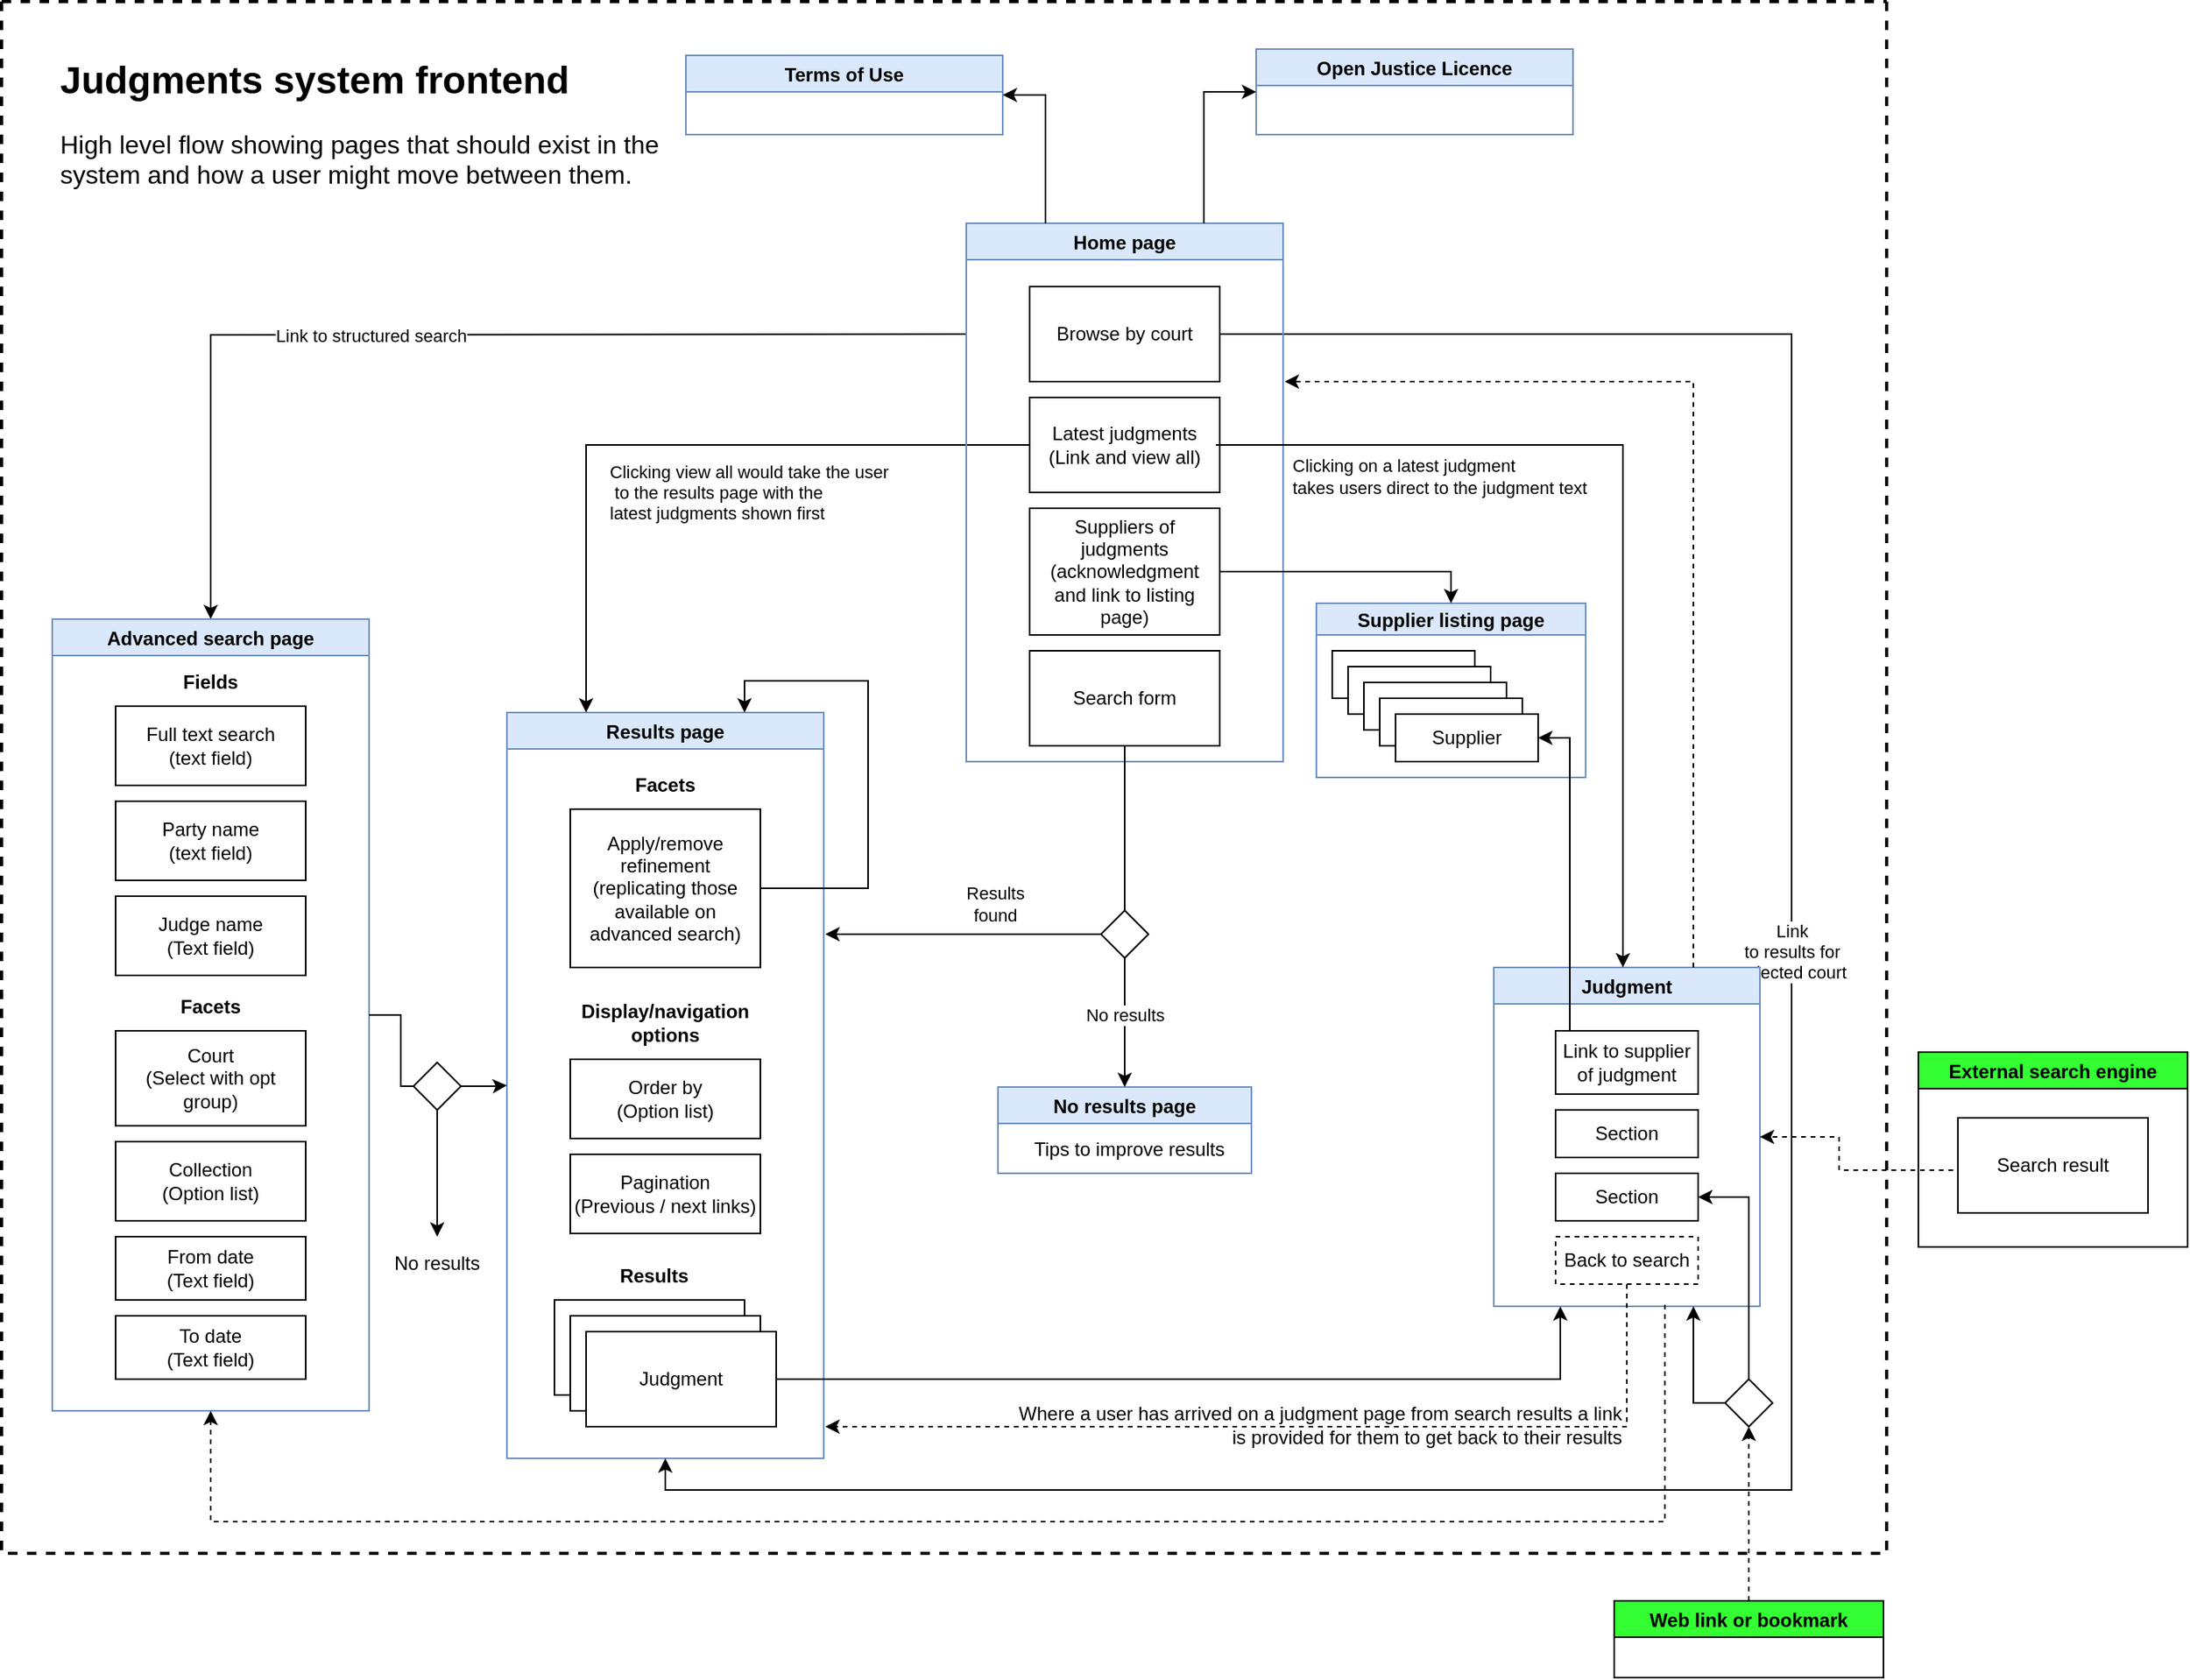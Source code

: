 <mxfile version="16.5.6" type="device"><diagram id="aehEUoyDCe3ED6YWcdNQ" name="Page-1"><mxGraphModel dx="1186" dy="621" grid="1" gridSize="10" guides="1" tooltips="1" connect="1" arrows="1" fold="1" page="1" pageScale="1" pageWidth="1654" pageHeight="1169" math="0" shadow="0"><root><mxCell id="0"/><mxCell id="1" parent="0"/><mxCell id="Qa0ir41xzKFgF3uUKKp--13" value="" style="edgeStyle=orthogonalEdgeStyle;rounded=0;orthogonalLoop=1;jettySize=auto;html=1;entryX=0.5;entryY=0;entryDx=0;entryDy=0;" parent="1" target="Qa0ir41xzKFgF3uUKKp--8" edge="1"><mxGeometry relative="1" as="geometry"><mxPoint x="829" y="270" as="sourcePoint"/><mxPoint x="647" y="487" as="targetPoint"/></mxGeometry></mxCell><mxCell id="Qa0ir41xzKFgF3uUKKp--14" value="Link to structured search" style="edgeLabel;html=1;align=center;verticalAlign=middle;resizable=0;points=[];" parent="Qa0ir41xzKFgF3uUKKp--13" vertex="1" connectable="0"><mxGeometry x="-0.143" relative="1" as="geometry"><mxPoint x="-95" as="offset"/></mxGeometry></mxCell><mxCell id="Qa0ir41xzKFgF3uUKKp--4" value="" style="edgeStyle=orthogonalEdgeStyle;rounded=0;orthogonalLoop=1;jettySize=auto;html=1;startArrow=none;" parent="1" source="4KOAr0q3YAWXZfQVioGi-21" edge="1"><mxGeometry relative="1" as="geometry"><mxPoint x="740" y="649" as="targetPoint"/></mxGeometry></mxCell><mxCell id="4KOAr0q3YAWXZfQVioGi-23" value="Results &lt;br&gt;found" style="edgeLabel;html=1;align=center;verticalAlign=middle;resizable=0;points=[];" parent="Qa0ir41xzKFgF3uUKKp--4" vertex="1" connectable="0"><mxGeometry x="-0.291" relative="1" as="geometry"><mxPoint x="-5" y="-19" as="offset"/></mxGeometry></mxCell><mxCell id="Qa0ir41xzKFgF3uUKKp--5" value="Results page" style="swimlane;fillColor=#dae8fc;strokeColor=#6c8ebf;" parent="1" vertex="1"><mxGeometry x="539" y="509" width="200" height="471" as="geometry"/></mxCell><mxCell id="Qa0ir41xzKFgF3uUKKp--7" value="Apply/remove&lt;br&gt;refinement (replicating those available on advanced search)" style="rounded=0;whiteSpace=wrap;html=1;" parent="Qa0ir41xzKFgF3uUKKp--5" vertex="1"><mxGeometry x="40" y="61" width="120" height="100" as="geometry"/></mxCell><mxCell id="Qa0ir41xzKFgF3uUKKp--18" value="" style="edgeStyle=orthogonalEdgeStyle;rounded=0;orthogonalLoop=1;jettySize=auto;html=1;entryX=0.75;entryY=0;entryDx=0;entryDy=0;exitX=1;exitY=0.5;exitDx=0;exitDy=0;" parent="Qa0ir41xzKFgF3uUKKp--5" source="Qa0ir41xzKFgF3uUKKp--7" target="Qa0ir41xzKFgF3uUKKp--5" edge="1"><mxGeometry relative="1" as="geometry"><mxPoint x="-40" y="120" as="sourcePoint"/><mxPoint x="10" y="120" as="targetPoint"/><Array as="points"><mxPoint x="228" y="111"/><mxPoint x="228" y="-20"/><mxPoint x="150" y="-20"/></Array></mxGeometry></mxCell><mxCell id="OO2aiFHV-tACYqCfNg-y-6" value="&lt;b&gt;Facets&lt;/b&gt;" style="text;html=1;strokeColor=none;fillColor=none;align=center;verticalAlign=middle;whiteSpace=wrap;rounded=0;" parent="Qa0ir41xzKFgF3uUKKp--5" vertex="1"><mxGeometry x="70" y="31" width="60" height="30" as="geometry"/></mxCell><mxCell id="4KOAr0q3YAWXZfQVioGi-2" value="" style="group" parent="Qa0ir41xzKFgF3uUKKp--5" vertex="1" connectable="0"><mxGeometry x="40" y="181" width="120" height="148" as="geometry"/></mxCell><mxCell id="OO2aiFHV-tACYqCfNg-y-2" value="Order by&lt;br&gt;(Option list)" style="rounded=0;whiteSpace=wrap;html=1;" parent="4KOAr0q3YAWXZfQVioGi-2" vertex="1"><mxGeometry y="38" width="120" height="50" as="geometry"/></mxCell><mxCell id="OO2aiFHV-tACYqCfNg-y-5" value="Pagination&lt;br&gt;(Previous / next links)" style="rounded=0;whiteSpace=wrap;html=1;" parent="4KOAr0q3YAWXZfQVioGi-2" vertex="1"><mxGeometry y="98" width="120" height="50" as="geometry"/></mxCell><mxCell id="OO2aiFHV-tACYqCfNg-y-8" value="&lt;b&gt;Display/navigation options&lt;/b&gt;" style="text;html=1;strokeColor=none;fillColor=none;align=center;verticalAlign=middle;whiteSpace=wrap;rounded=0;" parent="4KOAr0q3YAWXZfQVioGi-2" vertex="1"><mxGeometry width="120" height="30" as="geometry"/></mxCell><mxCell id="4KOAr0q3YAWXZfQVioGi-1" value="" style="group" parent="Qa0ir41xzKFgF3uUKKp--5" vertex="1" connectable="0"><mxGeometry x="30" y="371" width="140" height="80" as="geometry"/></mxCell><mxCell id="Qa0ir41xzKFgF3uUKKp--6" value="Search result" style="rounded=0;whiteSpace=wrap;html=1;" parent="4KOAr0q3YAWXZfQVioGi-1" vertex="1"><mxGeometry width="120" height="60" as="geometry"/></mxCell><mxCell id="Qa0ir41xzKFgF3uUKKp--35" value="Search result" style="rounded=0;whiteSpace=wrap;html=1;" parent="4KOAr0q3YAWXZfQVioGi-1" vertex="1"><mxGeometry x="10" y="10" width="120" height="60" as="geometry"/></mxCell><mxCell id="Qa0ir41xzKFgF3uUKKp--36" value="Judgment" style="rounded=0;whiteSpace=wrap;html=1;" parent="4KOAr0q3YAWXZfQVioGi-1" vertex="1"><mxGeometry x="20" y="20" width="120" height="60" as="geometry"/></mxCell><mxCell id="OO2aiFHV-tACYqCfNg-y-7" value="&lt;b&gt;Results&lt;/b&gt;" style="text;html=1;strokeColor=none;fillColor=none;align=center;verticalAlign=middle;whiteSpace=wrap;rounded=0;" parent="Qa0ir41xzKFgF3uUKKp--5" vertex="1"><mxGeometry x="63" y="341" width="60" height="30" as="geometry"/></mxCell><mxCell id="X9CzBjyIh-wGhvpLRSlx-1" value="" style="edgeStyle=orthogonalEdgeStyle;rounded=0;orthogonalLoop=1;jettySize=auto;html=1;entryX=0;entryY=0.5;entryDx=0;entryDy=0;startArrow=none;" parent="1" source="fHP1PbavrV6UKDeHso9m-1" target="Qa0ir41xzKFgF3uUKKp--5" edge="1"><mxGeometry relative="1" as="geometry"><mxPoint x="479" y="674" as="targetPoint"/></mxGeometry></mxCell><mxCell id="Qa0ir41xzKFgF3uUKKp--8" value="Advanced search page" style="swimlane;fillColor=#dae8fc;strokeColor=#6c8ebf;" parent="1" vertex="1"><mxGeometry x="252" y="450" width="200" height="500" as="geometry"/></mxCell><mxCell id="Qa0ir41xzKFgF3uUKKp--9" value="Full text search &lt;br&gt;(text field)" style="rounded=0;whiteSpace=wrap;html=1;" parent="Qa0ir41xzKFgF3uUKKp--8" vertex="1"><mxGeometry x="40" y="55" width="120" height="50" as="geometry"/></mxCell><mxCell id="Qa0ir41xzKFgF3uUKKp--10" value="Party name &lt;br&gt;(text field)" style="rounded=0;whiteSpace=wrap;html=1;" parent="Qa0ir41xzKFgF3uUKKp--8" vertex="1"><mxGeometry x="40" y="115" width="120" height="50" as="geometry"/></mxCell><mxCell id="Qa0ir41xzKFgF3uUKKp--16" value="Collection&lt;br&gt;(Option list)" style="rounded=0;whiteSpace=wrap;html=1;" parent="Qa0ir41xzKFgF3uUKKp--8" vertex="1"><mxGeometry x="40" y="330" width="120" height="50" as="geometry"/></mxCell><mxCell id="Jsp5y8p3yF81pdxxzSbO-3" value="Court&lt;br&gt;(Select with opt group)" style="rounded=0;whiteSpace=wrap;html=1;" parent="Qa0ir41xzKFgF3uUKKp--8" vertex="1"><mxGeometry x="40" y="260" width="120" height="60" as="geometry"/></mxCell><mxCell id="Jsp5y8p3yF81pdxxzSbO-4" value="Judge name&lt;br&gt;(Text field)" style="rounded=0;whiteSpace=wrap;html=1;" parent="Qa0ir41xzKFgF3uUKKp--8" vertex="1"><mxGeometry x="40" y="175" width="120" height="50" as="geometry"/></mxCell><mxCell id="Jsp5y8p3yF81pdxxzSbO-5" value="From date&lt;br&gt;(Text field)" style="rounded=0;whiteSpace=wrap;html=1;" parent="Qa0ir41xzKFgF3uUKKp--8" vertex="1"><mxGeometry x="40" y="390" width="120" height="40" as="geometry"/></mxCell><mxCell id="Jsp5y8p3yF81pdxxzSbO-6" value="To date&lt;br&gt;(Text field)" style="rounded=0;whiteSpace=wrap;html=1;" parent="Qa0ir41xzKFgF3uUKKp--8" vertex="1"><mxGeometry x="40" y="440" width="120" height="40" as="geometry"/></mxCell><mxCell id="OO2aiFHV-tACYqCfNg-y-1" value="&lt;b&gt;Fields&lt;/b&gt;" style="text;html=1;strokeColor=none;fillColor=none;align=center;verticalAlign=middle;whiteSpace=wrap;rounded=0;" parent="Qa0ir41xzKFgF3uUKKp--8" vertex="1"><mxGeometry x="70" y="25" width="60" height="30" as="geometry"/></mxCell><mxCell id="OO2aiFHV-tACYqCfNg-y-3" value="&lt;b&gt;Facets&lt;/b&gt;" style="text;html=1;strokeColor=none;fillColor=none;align=center;verticalAlign=middle;whiteSpace=wrap;rounded=0;" parent="Qa0ir41xzKFgF3uUKKp--8" vertex="1"><mxGeometry x="70" y="230" width="60" height="30" as="geometry"/></mxCell><mxCell id="Qa0ir41xzKFgF3uUKKp--19" value="" style="edgeStyle=orthogonalEdgeStyle;rounded=0;orthogonalLoop=1;jettySize=auto;html=1;entryX=0.25;entryY=0;entryDx=0;entryDy=0;exitX=0;exitY=0.5;exitDx=0;exitDy=0;" parent="1" source="Qa0ir41xzKFgF3uUKKp--21" target="Qa0ir41xzKFgF3uUKKp--5" edge="1"><mxGeometry relative="1" as="geometry"><mxPoint x="797" y="432" as="sourcePoint"/><mxPoint x="472" y="617" as="targetPoint"/></mxGeometry></mxCell><mxCell id="Qa0ir41xzKFgF3uUKKp--40" value="Clicking view all would take the user&lt;br&gt;&amp;nbsp;to the results page with the &lt;br&gt;latest judgments shown first" style="edgeLabel;html=1;align=left;verticalAlign=middle;resizable=0;points=[];fontSize=11;" parent="Qa0ir41xzKFgF3uUKKp--19" vertex="1" connectable="0"><mxGeometry x="-0.272" y="-2" relative="1" as="geometry"><mxPoint x="-104" y="32" as="offset"/></mxGeometry></mxCell><mxCell id="Qa0ir41xzKFgF3uUKKp--37" value="" style="edgeStyle=orthogonalEdgeStyle;rounded=0;orthogonalLoop=1;jettySize=auto;html=1;entryX=0.5;entryY=1;entryDx=0;entryDy=0;exitX=1;exitY=0.5;exitDx=0;exitDy=0;" parent="1" source="kWl21Ww3-PtBhKSRPVms-1" target="Qa0ir41xzKFgF3uUKKp--5" edge="1"><mxGeometry relative="1" as="geometry"><mxPoint x="1029" y="270" as="sourcePoint"/><mxPoint x="1282" y="445" as="targetPoint"/><Array as="points"><mxPoint x="1350" y="270"/><mxPoint x="1350" y="1000"/><mxPoint x="639" y="1000"/></Array></mxGeometry></mxCell><mxCell id="Qa0ir41xzKFgF3uUKKp--38" value="Link &lt;br&gt;to results for &lt;br&gt;selected court" style="edgeLabel;html=1;align=center;verticalAlign=middle;resizable=0;points=[];" parent="Qa0ir41xzKFgF3uUKKp--37" vertex="1" connectable="0"><mxGeometry x="-0.143" relative="1" as="geometry"><mxPoint y="-30" as="offset"/></mxGeometry></mxCell><mxCell id="Qa0ir41xzKFgF3uUKKp--27" value="" style="edgeStyle=orthogonalEdgeStyle;rounded=0;orthogonalLoop=1;jettySize=auto;html=1;exitX=1;exitY=0.5;exitDx=0;exitDy=0;entryX=0.25;entryY=1;entryDx=0;entryDy=0;" parent="1" source="Qa0ir41xzKFgF3uUKKp--36" target="Qa0ir41xzKFgF3uUKKp--22" edge="1"><mxGeometry relative="1" as="geometry"><mxPoint x="1220" y="852" as="targetPoint"/><Array as="points"><mxPoint x="1204" y="930"/></Array></mxGeometry></mxCell><mxCell id="fHP1PbavrV6UKDeHso9m-6" value="" style="edgeStyle=orthogonalEdgeStyle;rounded=0;orthogonalLoop=1;jettySize=auto;html=1;" parent="1" source="fHP1PbavrV6UKDeHso9m-1" edge="1"><mxGeometry relative="1" as="geometry"><mxPoint x="495" y="840" as="targetPoint"/></mxGeometry></mxCell><mxCell id="fHP1PbavrV6UKDeHso9m-1" value="" style="rhombus;whiteSpace=wrap;html=1;" parent="1" vertex="1"><mxGeometry x="480" y="730" width="30" height="30" as="geometry"/></mxCell><mxCell id="fHP1PbavrV6UKDeHso9m-2" value="" style="edgeStyle=orthogonalEdgeStyle;rounded=0;orthogonalLoop=1;jettySize=auto;html=1;entryX=0;entryY=0.5;entryDx=0;entryDy=0;endArrow=none;" parent="1" source="Qa0ir41xzKFgF3uUKKp--8" target="fHP1PbavrV6UKDeHso9m-1" edge="1"><mxGeometry relative="1" as="geometry"><mxPoint x="539" y="744.5" as="targetPoint"/><mxPoint x="452" y="745" as="sourcePoint"/></mxGeometry></mxCell><mxCell id="fHP1PbavrV6UKDeHso9m-7" value="No results" style="text;html=1;strokeColor=none;fillColor=none;align=center;verticalAlign=middle;whiteSpace=wrap;rounded=0;" parent="1" vertex="1"><mxGeometry x="465" y="841.5" width="60" height="30" as="geometry"/></mxCell><mxCell id="431RfuJMWr0SsAJ9tz7P-1" value="" style="swimlane;startSize=0;strokeWidth=2;dashed=1;" parent="1" vertex="1"><mxGeometry x="220" y="60" width="1190" height="980" as="geometry"/></mxCell><mxCell id="Qa0ir41xzKFgF3uUKKp--34" value="&lt;h1&gt;&lt;font style=&quot;font-size: 24px&quot;&gt;Judgments system frontend&lt;/font&gt;&lt;/h1&gt;&lt;p&gt;&lt;font size=&quot;3&quot;&gt;High level flow showing pages that should exist in the system and how a user might move between them.&lt;/font&gt;&lt;/p&gt;" style="text;html=1;strokeColor=none;fillColor=none;spacing=5;spacingTop=-20;whiteSpace=wrap;overflow=hidden;rounded=0;" parent="431RfuJMWr0SsAJ9tz7P-1" vertex="1"><mxGeometry x="32" y="30" width="400" height="120" as="geometry"/></mxCell><mxCell id="04Yewt961iVCtWimW03n-1" value="Terms of Use" style="swimlane;fillColor=#dae8fc;strokeColor=#6c8ebf;" parent="431RfuJMWr0SsAJ9tz7P-1" vertex="1"><mxGeometry x="432" y="34" width="200" height="50" as="geometry"/></mxCell><mxCell id="_y1bIVc1VrB3xeFawCgt-1" value="Open Justice Licence" style="swimlane;fillColor=#dae8fc;strokeColor=#6c8ebf;" parent="431RfuJMWr0SsAJ9tz7P-1" vertex="1"><mxGeometry x="792" y="30" width="200" height="54" as="geometry"/></mxCell><mxCell id="Qa0ir41xzKFgF3uUKKp--22" value="Judgment" style="swimlane;fillColor=#dae8fc;strokeColor=#6c8ebf;" parent="431RfuJMWr0SsAJ9tz7P-1" vertex="1"><mxGeometry x="942" y="610" width="168" height="214" as="geometry"/></mxCell><mxCell id="431RfuJMWr0SsAJ9tz7P-11" value="Section" style="rounded=0;whiteSpace=wrap;html=1;strokeWidth=1;fillColor=#FFFFFF;" parent="Qa0ir41xzKFgF3uUKKp--22" vertex="1"><mxGeometry x="39" y="90" width="90" height="30" as="geometry"/></mxCell><mxCell id="431RfuJMWr0SsAJ9tz7P-12" value="Section" style="rounded=0;whiteSpace=wrap;html=1;strokeWidth=1;fillColor=#FFFFFF;" parent="Qa0ir41xzKFgF3uUKKp--22" vertex="1"><mxGeometry x="39" y="130" width="90" height="30" as="geometry"/></mxCell><mxCell id="431RfuJMWr0SsAJ9tz7P-13" value="Back to search" style="rounded=0;whiteSpace=wrap;html=1;strokeWidth=1;fillColor=#FFFFFF;dashed=1;" parent="Qa0ir41xzKFgF3uUKKp--22" vertex="1"><mxGeometry x="39" y="170" width="90" height="30" as="geometry"/></mxCell><mxCell id="C3Susg1g4ZgrcT84NFj3-4" value="Link to supplier of judgment" style="rounded=0;whiteSpace=wrap;html=1;strokeWidth=1;fillColor=#FFFFFF;" parent="Qa0ir41xzKFgF3uUKKp--22" vertex="1"><mxGeometry x="39" y="40" width="90" height="40" as="geometry"/></mxCell><mxCell id="431RfuJMWr0SsAJ9tz7P-24" value="" style="rhombus;whiteSpace=wrap;html=1;" parent="431RfuJMWr0SsAJ9tz7P-1" vertex="1"><mxGeometry x="1088" y="870" width="30" height="30" as="geometry"/></mxCell><mxCell id="431RfuJMWr0SsAJ9tz7P-29" value="" style="edgeStyle=orthogonalEdgeStyle;rounded=0;orthogonalLoop=1;jettySize=auto;html=1;entryX=0.75;entryY=1;entryDx=0;entryDy=0;exitX=0;exitY=0.5;exitDx=0;exitDy=0;" parent="431RfuJMWr0SsAJ9tz7P-1" source="431RfuJMWr0SsAJ9tz7P-24" target="Qa0ir41xzKFgF3uUKKp--22" edge="1"><mxGeometry relative="1" as="geometry"><mxPoint x="1064" y="881.25" as="targetPoint"/></mxGeometry></mxCell><mxCell id="431RfuJMWr0SsAJ9tz7P-31" value="" style="edgeStyle=orthogonalEdgeStyle;rounded=0;orthogonalLoop=1;jettySize=auto;html=1;entryX=1;entryY=0.5;entryDx=0;entryDy=0;exitX=0.5;exitY=0;exitDx=0;exitDy=0;" parent="431RfuJMWr0SsAJ9tz7P-1" source="431RfuJMWr0SsAJ9tz7P-24" target="431RfuJMWr0SsAJ9tz7P-12" edge="1"><mxGeometry relative="1" as="geometry"><mxPoint x="1159" y="786.25" as="targetPoint"/><Array as="points"><mxPoint x="1103" y="755"/></Array></mxGeometry></mxCell><mxCell id="Qa0ir41xzKFgF3uUKKp--1" value="Home page" style="swimlane;fillColor=#dae8fc;strokeColor=#6c8ebf;" parent="431RfuJMWr0SsAJ9tz7P-1" vertex="1"><mxGeometry x="609" y="140" width="200" height="340" as="geometry"/></mxCell><mxCell id="Qa0ir41xzKFgF3uUKKp--21" value="Latest judgments (Link and view all)" style="rounded=0;whiteSpace=wrap;html=1;" parent="Qa0ir41xzKFgF3uUKKp--1" vertex="1"><mxGeometry x="40" y="110" width="120" height="60" as="geometry"/></mxCell><mxCell id="OO2aiFHV-tACYqCfNg-y-9" value="Search form" style="rounded=0;whiteSpace=wrap;html=1;" parent="Qa0ir41xzKFgF3uUKKp--1" vertex="1"><mxGeometry x="40" y="270" width="120" height="60" as="geometry"/></mxCell><mxCell id="kWl21Ww3-PtBhKSRPVms-1" value="Browse by court" style="rounded=0;whiteSpace=wrap;html=1;" parent="Qa0ir41xzKFgF3uUKKp--1" vertex="1"><mxGeometry x="40" y="40" width="120" height="60" as="geometry"/></mxCell><mxCell id="C3Susg1g4ZgrcT84NFj3-1" value="Suppliers of judgments (acknowledgment &lt;br&gt;and link to listing page)" style="rounded=0;whiteSpace=wrap;html=1;" parent="Qa0ir41xzKFgF3uUKKp--1" vertex="1"><mxGeometry x="40" y="180" width="120" height="80" as="geometry"/></mxCell><mxCell id="04Yewt961iVCtWimW03n-6" value="" style="edgeStyle=orthogonalEdgeStyle;rounded=0;orthogonalLoop=1;jettySize=auto;html=1;entryX=1;entryY=0.5;entryDx=0;entryDy=0;exitX=0.25;exitY=0;exitDx=0;exitDy=0;" parent="431RfuJMWr0SsAJ9tz7P-1" source="Qa0ir41xzKFgF3uUKKp--1" target="04Yewt961iVCtWimW03n-1" edge="1"><mxGeometry relative="1" as="geometry"/></mxCell><mxCell id="_y1bIVc1VrB3xeFawCgt-3" style="edgeStyle=orthogonalEdgeStyle;rounded=0;orthogonalLoop=1;jettySize=auto;html=1;entryX=0;entryY=0.5;entryDx=0;entryDy=0;exitX=0.75;exitY=0;exitDx=0;exitDy=0;" parent="431RfuJMWr0SsAJ9tz7P-1" source="Qa0ir41xzKFgF3uUKKp--1" target="_y1bIVc1VrB3xeFawCgt-1" edge="1"><mxGeometry relative="1" as="geometry"><mxPoint x="762" y="180" as="targetPoint"/><mxPoint x="682" y="210" as="sourcePoint"/></mxGeometry></mxCell><mxCell id="C3Susg1g4ZgrcT84NFj3-2" value="Supplier listing page" style="swimlane;fillColor=#dae8fc;strokeColor=#6c8ebf;startSize=20;" parent="431RfuJMWr0SsAJ9tz7P-1" vertex="1"><mxGeometry x="830" y="380" width="170" height="110" as="geometry"/></mxCell><mxCell id="C3Susg1g4ZgrcT84NFj3-5" value="Supplier" style="rounded=0;whiteSpace=wrap;html=1;strokeWidth=1;fillColor=#FFFFFF;" parent="C3Susg1g4ZgrcT84NFj3-2" vertex="1"><mxGeometry x="10" y="30" width="90" height="30" as="geometry"/></mxCell><mxCell id="C3Susg1g4ZgrcT84NFj3-10" value="" style="edgeStyle=orthogonalEdgeStyle;rounded=0;orthogonalLoop=1;jettySize=auto;html=1;exitX=1;exitY=0.5;exitDx=0;exitDy=0;entryX=0.5;entryY=0;entryDx=0;entryDy=0;" parent="431RfuJMWr0SsAJ9tz7P-1" source="C3Susg1g4ZgrcT84NFj3-1" target="C3Susg1g4ZgrcT84NFj3-2" edge="1"><mxGeometry relative="1" as="geometry"><mxPoint x="840" y="480" as="sourcePoint"/><mxPoint x="830" y="360" as="targetPoint"/><Array as="points"><mxPoint x="915" y="360"/></Array></mxGeometry></mxCell><mxCell id="zrDOiHDuopmyjpYAE5Gi-3" value="" style="edgeStyle=orthogonalEdgeStyle;rounded=0;orthogonalLoop=1;jettySize=auto;html=1;exitX=1;exitY=0.5;exitDx=0;exitDy=0;entryX=0.5;entryY=0;entryDx=0;entryDy=0;" parent="431RfuJMWr0SsAJ9tz7P-1" edge="1"><mxGeometry relative="1" as="geometry"><mxPoint x="766.5" y="280" as="sourcePoint"/><mxPoint x="1023.5" y="610" as="targetPoint"/><Array as="points"><mxPoint x="1023.5" y="280"/></Array></mxGeometry></mxCell><mxCell id="zrDOiHDuopmyjpYAE5Gi-4" value="Clicking on a latest judgment &lt;br&gt;takes users direct to the judgment text" style="edgeLabel;html=1;align=left;verticalAlign=middle;resizable=0;points=[];fontSize=11;" parent="zrDOiHDuopmyjpYAE5Gi-3" vertex="1" connectable="0"><mxGeometry x="-0.272" y="-2" relative="1" as="geometry"><mxPoint x="-167" y="18" as="offset"/></mxGeometry></mxCell><mxCell id="pweMenVBd9zFQCtnjf4H-4" value="Where a user has arrived on a judgment page from search results a link is provided for them to get back to their results" style="text;html=1;strokeColor=none;fillColor=none;align=right;verticalAlign=middle;whiteSpace=wrap;rounded=0;" parent="431RfuJMWr0SsAJ9tz7P-1" vertex="1"><mxGeometry x="640" y="884" width="385" height="30" as="geometry"/></mxCell><mxCell id="4KOAr0q3YAWXZfQVioGi-20" value="No results page" style="swimlane;fillColor=#dae8fc;strokeColor=#6c8ebf;" parent="431RfuJMWr0SsAJ9tz7P-1" vertex="1"><mxGeometry x="629" y="685.5" width="160" height="54.5" as="geometry"/></mxCell><mxCell id="4KOAr0q3YAWXZfQVioGi-25" value="" style="edgeStyle=orthogonalEdgeStyle;rounded=0;orthogonalLoop=1;jettySize=auto;html=1;entryX=0.5;entryY=0;entryDx=0;entryDy=0;" parent="431RfuJMWr0SsAJ9tz7P-1" source="4KOAr0q3YAWXZfQVioGi-21" target="4KOAr0q3YAWXZfQVioGi-20" edge="1"><mxGeometry relative="1" as="geometry"><mxPoint x="664" y="495" as="targetPoint"/></mxGeometry></mxCell><mxCell id="4KOAr0q3YAWXZfQVioGi-27" value="No results" style="edgeLabel;html=1;align=center;verticalAlign=middle;resizable=0;points=[];" parent="4KOAr0q3YAWXZfQVioGi-25" vertex="1" connectable="0"><mxGeometry x="-0.129" relative="1" as="geometry"><mxPoint as="offset"/></mxGeometry></mxCell><mxCell id="4KOAr0q3YAWXZfQVioGi-21" value="" style="rhombus;whiteSpace=wrap;html=1;" parent="431RfuJMWr0SsAJ9tz7P-1" vertex="1"><mxGeometry x="694" y="574" width="30" height="30" as="geometry"/></mxCell><mxCell id="4KOAr0q3YAWXZfQVioGi-22" value="" style="edgeStyle=orthogonalEdgeStyle;rounded=0;orthogonalLoop=1;jettySize=auto;html=1;entryX=0.5;entryY=0;entryDx=0;entryDy=0;endArrow=none;exitX=0.5;exitY=1;exitDx=0;exitDy=0;" parent="431RfuJMWr0SsAJ9tz7P-1" source="OO2aiFHV-tACYqCfNg-y-9" target="4KOAr0q3YAWXZfQVioGi-21" edge="1"><mxGeometry relative="1" as="geometry"><mxPoint x="419" y="449.0" as="targetPoint"/><mxPoint x="709" y="565" as="sourcePoint"/></mxGeometry></mxCell><mxCell id="431RfuJMWr0SsAJ9tz7P-18" value="Tips to improve results" style="text;html=1;strokeColor=none;fillColor=none;align=center;verticalAlign=middle;whiteSpace=wrap;rounded=0;" parent="431RfuJMWr0SsAJ9tz7P-1" vertex="1"><mxGeometry x="647" y="710" width="130" height="30" as="geometry"/></mxCell><mxCell id="431RfuJMWr0SsAJ9tz7P-4" value="External search engine" style="swimlane;strokeWidth=1;fillColor=#33FF33;" parent="1" vertex="1"><mxGeometry x="1430" y="723.5" width="170" height="123" as="geometry"/></mxCell><mxCell id="431RfuJMWr0SsAJ9tz7P-15" value="Search result" style="rounded=0;whiteSpace=wrap;html=1;" parent="431RfuJMWr0SsAJ9tz7P-4" vertex="1"><mxGeometry x="25" y="41.5" width="120" height="60" as="geometry"/></mxCell><mxCell id="431RfuJMWr0SsAJ9tz7P-6" value="" style="edgeStyle=orthogonalEdgeStyle;rounded=0;orthogonalLoop=1;jettySize=auto;html=1;entryX=1;entryY=0.5;entryDx=0;entryDy=0;exitX=0;exitY=0.5;exitDx=0;exitDy=0;dashed=1;" parent="1" source="431RfuJMWr0SsAJ9tz7P-15" target="Qa0ir41xzKFgF3uUKKp--22" edge="1"><mxGeometry relative="1" as="geometry"><Array as="points"><mxPoint x="1455" y="798"/><mxPoint x="1380" y="798"/></Array><mxPoint x="1000" y="699" as="sourcePoint"/><mxPoint x="1047" y="755.5" as="targetPoint"/></mxGeometry></mxCell><mxCell id="431RfuJMWr0SsAJ9tz7P-27" value="" style="edgeStyle=orthogonalEdgeStyle;rounded=0;orthogonalLoop=1;jettySize=auto;html=1;dashed=1;" parent="1" source="431RfuJMWr0SsAJ9tz7P-19" target="431RfuJMWr0SsAJ9tz7P-24" edge="1"><mxGeometry relative="1" as="geometry"/></mxCell><mxCell id="431RfuJMWr0SsAJ9tz7P-19" value="Web link or bookmark" style="swimlane;strokeWidth=1;fillColor=#33FF33;" parent="1" vertex="1"><mxGeometry x="1238" y="1070" width="170" height="48.5" as="geometry"/></mxCell><mxCell id="431RfuJMWr0SsAJ9tz7P-32" value="" style="edgeStyle=orthogonalEdgeStyle;rounded=0;orthogonalLoop=1;jettySize=auto;html=1;exitX=0.75;exitY=0;exitDx=0;exitDy=0;dashed=1;" parent="1" source="Qa0ir41xzKFgF3uUKKp--22" edge="1"><mxGeometry relative="1" as="geometry"><mxPoint x="999" y="395" as="sourcePoint"/><mxPoint x="1030" y="300" as="targetPoint"/><Array as="points"><mxPoint x="1288" y="300"/><mxPoint x="1030" y="300"/></Array></mxGeometry></mxCell><mxCell id="431RfuJMWr0SsAJ9tz7P-33" value="&lt;br&gt;" style="edgeLabel;html=1;align=center;verticalAlign=middle;resizable=0;points=[];fontSize=11;" parent="431RfuJMWr0SsAJ9tz7P-32" vertex="1" connectable="0"><mxGeometry x="-0.272" y="-2" relative="1" as="geometry"><mxPoint y="37" as="offset"/></mxGeometry></mxCell><mxCell id="431RfuJMWr0SsAJ9tz7P-34" value="" style="edgeStyle=orthogonalEdgeStyle;rounded=0;orthogonalLoop=1;jettySize=auto;html=1;entryX=0.5;entryY=1;entryDx=0;entryDy=0;dashed=1;" parent="1" target="Qa0ir41xzKFgF3uUKKp--8" edge="1"><mxGeometry relative="1" as="geometry"><mxPoint x="1270" y="883" as="sourcePoint"/><mxPoint x="740" y="963" as="targetPoint"/><Array as="points"><mxPoint x="1270" y="1020"/><mxPoint x="352" y="1020"/></Array></mxGeometry></mxCell><mxCell id="431RfuJMWr0SsAJ9tz7P-35" value="&lt;br&gt;" style="edgeLabel;html=1;align=center;verticalAlign=middle;resizable=0;points=[];fontSize=11;" parent="431RfuJMWr0SsAJ9tz7P-34" vertex="1" connectable="0"><mxGeometry x="-0.272" y="-2" relative="1" as="geometry"><mxPoint y="37" as="offset"/></mxGeometry></mxCell><mxCell id="C3Susg1g4ZgrcT84NFj3-6" value="Supplier" style="rounded=0;whiteSpace=wrap;html=1;strokeWidth=1;fillColor=#FFFFFF;" parent="1" vertex="1"><mxGeometry x="1070" y="480" width="90" height="30" as="geometry"/></mxCell><mxCell id="C3Susg1g4ZgrcT84NFj3-7" value="Supplier" style="rounded=0;whiteSpace=wrap;html=1;strokeWidth=1;fillColor=#FFFFFF;" parent="1" vertex="1"><mxGeometry x="1080" y="490" width="90" height="30" as="geometry"/></mxCell><mxCell id="C3Susg1g4ZgrcT84NFj3-8" value="Supplier" style="rounded=0;whiteSpace=wrap;html=1;strokeWidth=1;fillColor=#FFFFFF;" parent="1" vertex="1"><mxGeometry x="1090" y="500" width="90" height="30" as="geometry"/></mxCell><mxCell id="C3Susg1g4ZgrcT84NFj3-9" value="Supplier" style="rounded=0;whiteSpace=wrap;html=1;strokeWidth=1;fillColor=#FFFFFF;" parent="1" vertex="1"><mxGeometry x="1100" y="510" width="90" height="30" as="geometry"/></mxCell><mxCell id="C3Susg1g4ZgrcT84NFj3-12" value="" style="edgeStyle=orthogonalEdgeStyle;rounded=0;orthogonalLoop=1;jettySize=auto;html=1;entryX=1;entryY=0.5;entryDx=0;entryDy=0;" parent="1" source="C3Susg1g4ZgrcT84NFj3-4" target="C3Susg1g4ZgrcT84NFj3-9" edge="1"><mxGeometry relative="1" as="geometry"><mxPoint x="1246" y="630" as="targetPoint"/><Array as="points"><mxPoint x="1210" y="525"/></Array></mxGeometry></mxCell><mxCell id="pweMenVBd9zFQCtnjf4H-3" value="" style="edgeStyle=orthogonalEdgeStyle;rounded=0;orthogonalLoop=1;jettySize=auto;html=1;exitX=0.5;exitY=1;exitDx=0;exitDy=0;dashed=1;align=right;" parent="1" source="431RfuJMWr0SsAJ9tz7P-13" edge="1"><mxGeometry relative="1" as="geometry"><mxPoint x="740" y="960" as="targetPoint"/><mxPoint x="1318" y="955" as="sourcePoint"/><Array as="points"><mxPoint x="1246" y="960"/></Array></mxGeometry></mxCell></root></mxGraphModel></diagram></mxfile>